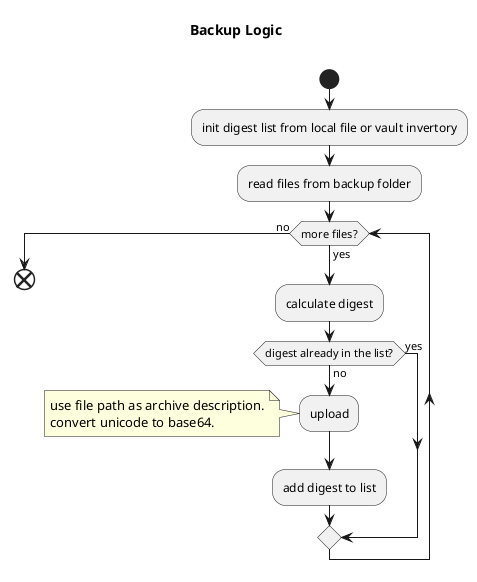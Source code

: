 @startuml

title Backup Logic \n

start
:init digest list from local file or vault invertory;
:read files from backup folder;
while (more files?) is (yes)
    :calculate digest;
    if (digest already in the list?) then (yes)
        ' :next file (nothing to do);
    else (no)
        :upload;
        note left
            use file path as archive description.
            convert unicode to base64.
        end note
        :add digest to list;
    endif
endwhile (no)
end

@enduml
